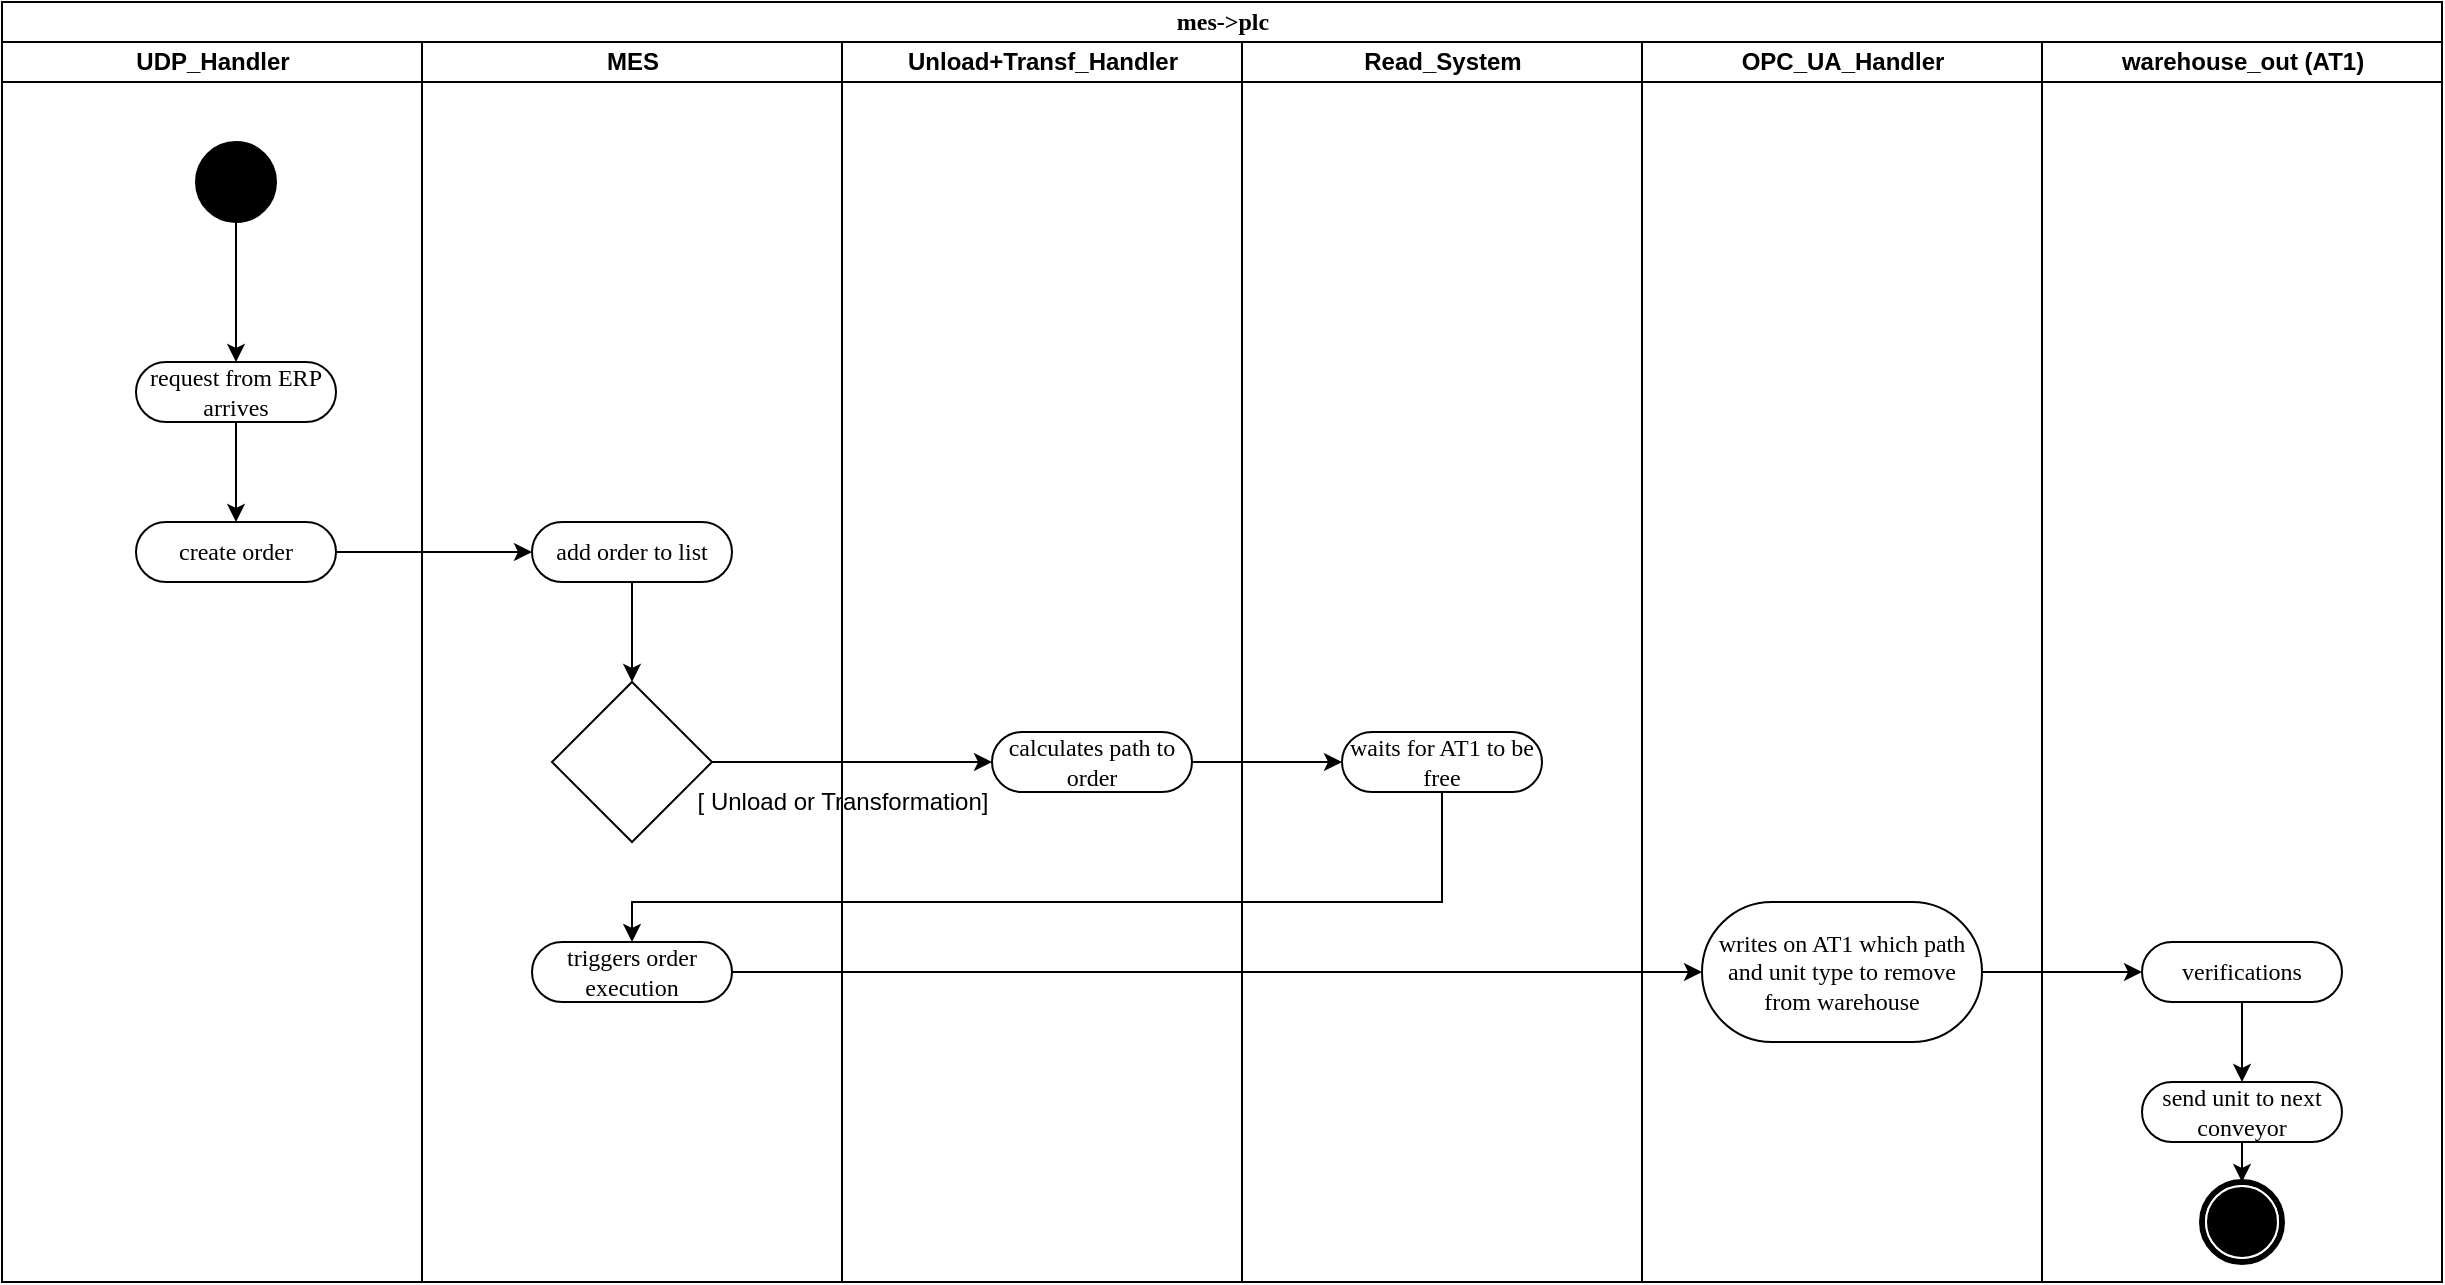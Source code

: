 <mxfile version="13.2.3"><diagram id="bLOAzNT7pC-xj64XdUTK" name="Page-1"><mxGraphModel dx="1422" dy="745" grid="1" gridSize="10" guides="1" tooltips="1" connect="1" arrows="1" fold="1" page="1" pageScale="1" pageWidth="827" pageHeight="1169" math="0" shadow="0"><root><mxCell id="0"/><mxCell id="1" parent="0"/><mxCell id="0mulZneLbl2dI1vnxFoU-1" value="mes-&amp;gt;plc" style="swimlane;html=1;childLayout=stackLayout;startSize=20;rounded=0;shadow=0;comic=0;labelBackgroundColor=none;strokeWidth=1;fontFamily=Verdana;fontSize=12;align=center;" parent="1" vertex="1"><mxGeometry x="330" y="720" width="1220" height="640" as="geometry"><mxRectangle x="30" y="20" width="110" height="20" as="alternateBounds"/></mxGeometry></mxCell><mxCell id="0mulZneLbl2dI1vnxFoU-3" value="UDP_Handler" style="swimlane;html=1;startSize=20;" parent="0mulZneLbl2dI1vnxFoU-1" vertex="1"><mxGeometry y="20" width="210" height="620" as="geometry"/></mxCell><mxCell id="0mulZneLbl2dI1vnxFoU-63" style="edgeStyle=orthogonalEdgeStyle;rounded=0;orthogonalLoop=1;jettySize=auto;html=1;entryX=0.5;entryY=0;entryDx=0;entryDy=0;" parent="0mulZneLbl2dI1vnxFoU-3" source="0mulZneLbl2dI1vnxFoU-12" target="0mulZneLbl2dI1vnxFoU-62" edge="1"><mxGeometry relative="1" as="geometry"/></mxCell><mxCell id="0mulZneLbl2dI1vnxFoU-12" value="request from ERP arrives" style="rounded=1;whiteSpace=wrap;html=1;shadow=0;comic=0;labelBackgroundColor=none;strokeWidth=1;fontFamily=Verdana;fontSize=12;align=center;arcSize=50;" parent="0mulZneLbl2dI1vnxFoU-3" vertex="1"><mxGeometry x="67" y="160" width="100" height="30" as="geometry"/></mxCell><mxCell id="0mulZneLbl2dI1vnxFoU-62" value="create order" style="rounded=1;whiteSpace=wrap;html=1;shadow=0;comic=0;labelBackgroundColor=none;strokeWidth=1;fontFamily=Verdana;fontSize=12;align=center;arcSize=50;" parent="0mulZneLbl2dI1vnxFoU-3" vertex="1"><mxGeometry x="67" y="240" width="100" height="30" as="geometry"/></mxCell><mxCell id="0mulZneLbl2dI1vnxFoU-15" style="edgeStyle=orthogonalEdgeStyle;rounded=0;orthogonalLoop=1;jettySize=auto;html=1;entryX=0.5;entryY=0;entryDx=0;entryDy=0;" parent="0mulZneLbl2dI1vnxFoU-3" source="0mulZneLbl2dI1vnxFoU-16" target="0mulZneLbl2dI1vnxFoU-12" edge="1"><mxGeometry relative="1" as="geometry"><mxPoint x="117" y="130" as="targetPoint"/></mxGeometry></mxCell><mxCell id="0mulZneLbl2dI1vnxFoU-16" value="" style="ellipse;whiteSpace=wrap;html=1;rounded=0;shadow=0;comic=0;labelBackgroundColor=none;strokeWidth=1;fillColor=#000000;fontFamily=Verdana;fontSize=12;align=center;" parent="0mulZneLbl2dI1vnxFoU-3" vertex="1"><mxGeometry x="97" y="50" width="40" height="40" as="geometry"/></mxCell><mxCell id="0mulZneLbl2dI1vnxFoU-17" value="MES" style="swimlane;html=1;startSize=20;" parent="0mulZneLbl2dI1vnxFoU-1" vertex="1"><mxGeometry x="210" y="20" width="210" height="620" as="geometry"/></mxCell><mxCell id="0mulZneLbl2dI1vnxFoU-110" value="triggers order execution" style="rounded=1;whiteSpace=wrap;html=1;shadow=0;comic=0;labelBackgroundColor=none;strokeWidth=1;fontFamily=Verdana;fontSize=12;align=center;arcSize=50;" parent="0mulZneLbl2dI1vnxFoU-17" vertex="1"><mxGeometry x="55" y="450" width="100" height="30" as="geometry"/></mxCell><mxCell id="0mulZneLbl2dI1vnxFoU-103" value="" style="rhombus;whiteSpace=wrap;html=1;" parent="0mulZneLbl2dI1vnxFoU-17" vertex="1"><mxGeometry x="65" y="320" width="80" height="80" as="geometry"/></mxCell><mxCell id="0mulZneLbl2dI1vnxFoU-104" style="edgeStyle=orthogonalEdgeStyle;rounded=0;orthogonalLoop=1;jettySize=auto;html=1;entryX=0.5;entryY=0;entryDx=0;entryDy=0;" parent="0mulZneLbl2dI1vnxFoU-17" source="0mulZneLbl2dI1vnxFoU-99" target="0mulZneLbl2dI1vnxFoU-103" edge="1"><mxGeometry relative="1" as="geometry"/></mxCell><mxCell id="0mulZneLbl2dI1vnxFoU-99" value="add order to list" style="rounded=1;whiteSpace=wrap;html=1;shadow=0;comic=0;labelBackgroundColor=none;strokeWidth=1;fontFamily=Verdana;fontSize=12;align=center;arcSize=50;" parent="0mulZneLbl2dI1vnxFoU-17" vertex="1"><mxGeometry x="55" y="240" width="100" height="30" as="geometry"/></mxCell><mxCell id="0mulZneLbl2dI1vnxFoU-106" value="[ Unload or Transformation]" style="text;html=1;align=center;verticalAlign=middle;resizable=0;points=[];autosize=1;" parent="0mulZneLbl2dI1vnxFoU-17" vertex="1"><mxGeometry x="130" y="370" width="160" height="20" as="geometry"/></mxCell><mxCell id="0mulZneLbl2dI1vnxFoU-64" value="Unload+Transf_Handler" style="swimlane;html=1;startSize=20;" parent="0mulZneLbl2dI1vnxFoU-1" vertex="1"><mxGeometry x="420" y="20" width="200" height="620" as="geometry"/></mxCell><mxCell id="0mulZneLbl2dI1vnxFoU-102" value="calculates path to order" style="rounded=1;whiteSpace=wrap;html=1;shadow=0;comic=0;labelBackgroundColor=none;strokeWidth=1;fontFamily=Verdana;fontSize=12;align=center;arcSize=50;" parent="0mulZneLbl2dI1vnxFoU-64" vertex="1"><mxGeometry x="75" y="345" width="100" height="30" as="geometry"/></mxCell><mxCell id="0mulZneLbl2dI1vnxFoU-100" style="edgeStyle=orthogonalEdgeStyle;rounded=0;orthogonalLoop=1;jettySize=auto;html=1;" parent="0mulZneLbl2dI1vnxFoU-1" source="0mulZneLbl2dI1vnxFoU-62" target="0mulZneLbl2dI1vnxFoU-99" edge="1"><mxGeometry relative="1" as="geometry"/></mxCell><mxCell id="0mulZneLbl2dI1vnxFoU-105" style="edgeStyle=orthogonalEdgeStyle;rounded=0;orthogonalLoop=1;jettySize=auto;html=1;entryX=0;entryY=0.5;entryDx=0;entryDy=0;" parent="0mulZneLbl2dI1vnxFoU-1" source="0mulZneLbl2dI1vnxFoU-103" target="0mulZneLbl2dI1vnxFoU-102" edge="1"><mxGeometry relative="1" as="geometry"/></mxCell><mxCell id="0mulZneLbl2dI1vnxFoU-109" style="edgeStyle=orthogonalEdgeStyle;rounded=0;orthogonalLoop=1;jettySize=auto;html=1;entryX=0;entryY=0.5;entryDx=0;entryDy=0;" parent="0mulZneLbl2dI1vnxFoU-1" source="0mulZneLbl2dI1vnxFoU-102" target="0mulZneLbl2dI1vnxFoU-108" edge="1"><mxGeometry relative="1" as="geometry"/></mxCell><mxCell id="0mulZneLbl2dI1vnxFoU-111" style="edgeStyle=orthogonalEdgeStyle;rounded=0;orthogonalLoop=1;jettySize=auto;html=1;" parent="0mulZneLbl2dI1vnxFoU-1" source="0mulZneLbl2dI1vnxFoU-108" target="0mulZneLbl2dI1vnxFoU-110" edge="1"><mxGeometry relative="1" as="geometry"><Array as="points"><mxPoint x="720" y="450"/><mxPoint x="315" y="450"/></Array></mxGeometry></mxCell><mxCell id="0mulZneLbl2dI1vnxFoU-107" value="Read_System" style="swimlane;html=1;startSize=20;" parent="0mulZneLbl2dI1vnxFoU-1" vertex="1"><mxGeometry x="620" y="20" width="200" height="620" as="geometry"/></mxCell><mxCell id="0mulZneLbl2dI1vnxFoU-108" value="waits for AT1 to be free" style="rounded=1;whiteSpace=wrap;html=1;shadow=0;comic=0;labelBackgroundColor=none;strokeWidth=1;fontFamily=Verdana;fontSize=12;align=center;arcSize=50;" parent="0mulZneLbl2dI1vnxFoU-107" vertex="1"><mxGeometry x="50" y="345" width="100" height="30" as="geometry"/></mxCell><mxCell id="0mulZneLbl2dI1vnxFoU-112" value="OPC_UA_Handler" style="swimlane;html=1;startSize=20;" parent="0mulZneLbl2dI1vnxFoU-1" vertex="1"><mxGeometry x="820" y="20" width="200" height="620" as="geometry"/></mxCell><mxCell id="0mulZneLbl2dI1vnxFoU-113" value="writes on AT1 which path and unit type to remove from warehouse" style="rounded=1;whiteSpace=wrap;html=1;shadow=0;comic=0;labelBackgroundColor=none;strokeWidth=1;fontFamily=Verdana;fontSize=12;align=center;arcSize=50;" parent="0mulZneLbl2dI1vnxFoU-112" vertex="1"><mxGeometry x="30" y="430" width="140" height="70" as="geometry"/></mxCell><mxCell id="0mulZneLbl2dI1vnxFoU-114" style="edgeStyle=orthogonalEdgeStyle;rounded=0;orthogonalLoop=1;jettySize=auto;html=1;entryX=0;entryY=0.5;entryDx=0;entryDy=0;" parent="0mulZneLbl2dI1vnxFoU-1" source="0mulZneLbl2dI1vnxFoU-110" target="0mulZneLbl2dI1vnxFoU-113" edge="1"><mxGeometry relative="1" as="geometry"/></mxCell><mxCell id="0mulZneLbl2dI1vnxFoU-115" value="warehouse_out (AT1)" style="swimlane;html=1;startSize=20;" parent="0mulZneLbl2dI1vnxFoU-1" vertex="1"><mxGeometry x="1020" y="20" width="200" height="620" as="geometry"/></mxCell><mxCell id="0mulZneLbl2dI1vnxFoU-9" value="" style="shape=mxgraph.bpmn.shape;html=1;verticalLabelPosition=bottom;labelBackgroundColor=#ffffff;verticalAlign=top;perimeter=ellipsePerimeter;outline=end;symbol=terminate;rounded=0;shadow=0;comic=0;strokeWidth=1;fontFamily=Verdana;fontSize=12;align=center;" parent="0mulZneLbl2dI1vnxFoU-115" vertex="1"><mxGeometry x="80" y="570" width="40" height="40" as="geometry"/></mxCell><mxCell id="0mulZneLbl2dI1vnxFoU-118" value="send unit to next conveyor" style="rounded=1;whiteSpace=wrap;html=1;shadow=0;comic=0;labelBackgroundColor=none;strokeWidth=1;fontFamily=Verdana;fontSize=12;align=center;arcSize=50;" parent="0mulZneLbl2dI1vnxFoU-115" vertex="1"><mxGeometry x="50" y="520" width="100" height="30" as="geometry"/></mxCell><mxCell id="0mulZneLbl2dI1vnxFoU-117" value="verifications" style="rounded=1;whiteSpace=wrap;html=1;shadow=0;comic=0;labelBackgroundColor=none;strokeWidth=1;fontFamily=Verdana;fontSize=12;align=center;arcSize=50;" parent="0mulZneLbl2dI1vnxFoU-115" vertex="1"><mxGeometry x="50" y="450" width="100" height="30" as="geometry"/></mxCell><mxCell id="0mulZneLbl2dI1vnxFoU-120" style="edgeStyle=orthogonalEdgeStyle;rounded=0;orthogonalLoop=1;jettySize=auto;html=1;entryX=0.5;entryY=0;entryDx=0;entryDy=0;" parent="0mulZneLbl2dI1vnxFoU-115" source="0mulZneLbl2dI1vnxFoU-117" target="0mulZneLbl2dI1vnxFoU-118" edge="1"><mxGeometry relative="1" as="geometry"/></mxCell><mxCell id="0mulZneLbl2dI1vnxFoU-14" style="edgeStyle=none;rounded=0;orthogonalLoop=1;jettySize=auto;html=1;exitX=0.5;exitY=1;exitDx=0;exitDy=0;" parent="0mulZneLbl2dI1vnxFoU-115" source="0mulZneLbl2dI1vnxFoU-118" target="0mulZneLbl2dI1vnxFoU-9" edge="1"><mxGeometry relative="1" as="geometry"><mxPoint x="-495" y="845" as="targetPoint"/><mxPoint x="-873" y="790" as="sourcePoint"/></mxGeometry></mxCell><mxCell id="0mulZneLbl2dI1vnxFoU-119" style="edgeStyle=orthogonalEdgeStyle;rounded=0;orthogonalLoop=1;jettySize=auto;html=1;entryX=0;entryY=0.5;entryDx=0;entryDy=0;" parent="0mulZneLbl2dI1vnxFoU-1" source="0mulZneLbl2dI1vnxFoU-113" target="0mulZneLbl2dI1vnxFoU-117" edge="1"><mxGeometry relative="1" as="geometry"/></mxCell></root></mxGraphModel></diagram></mxfile>